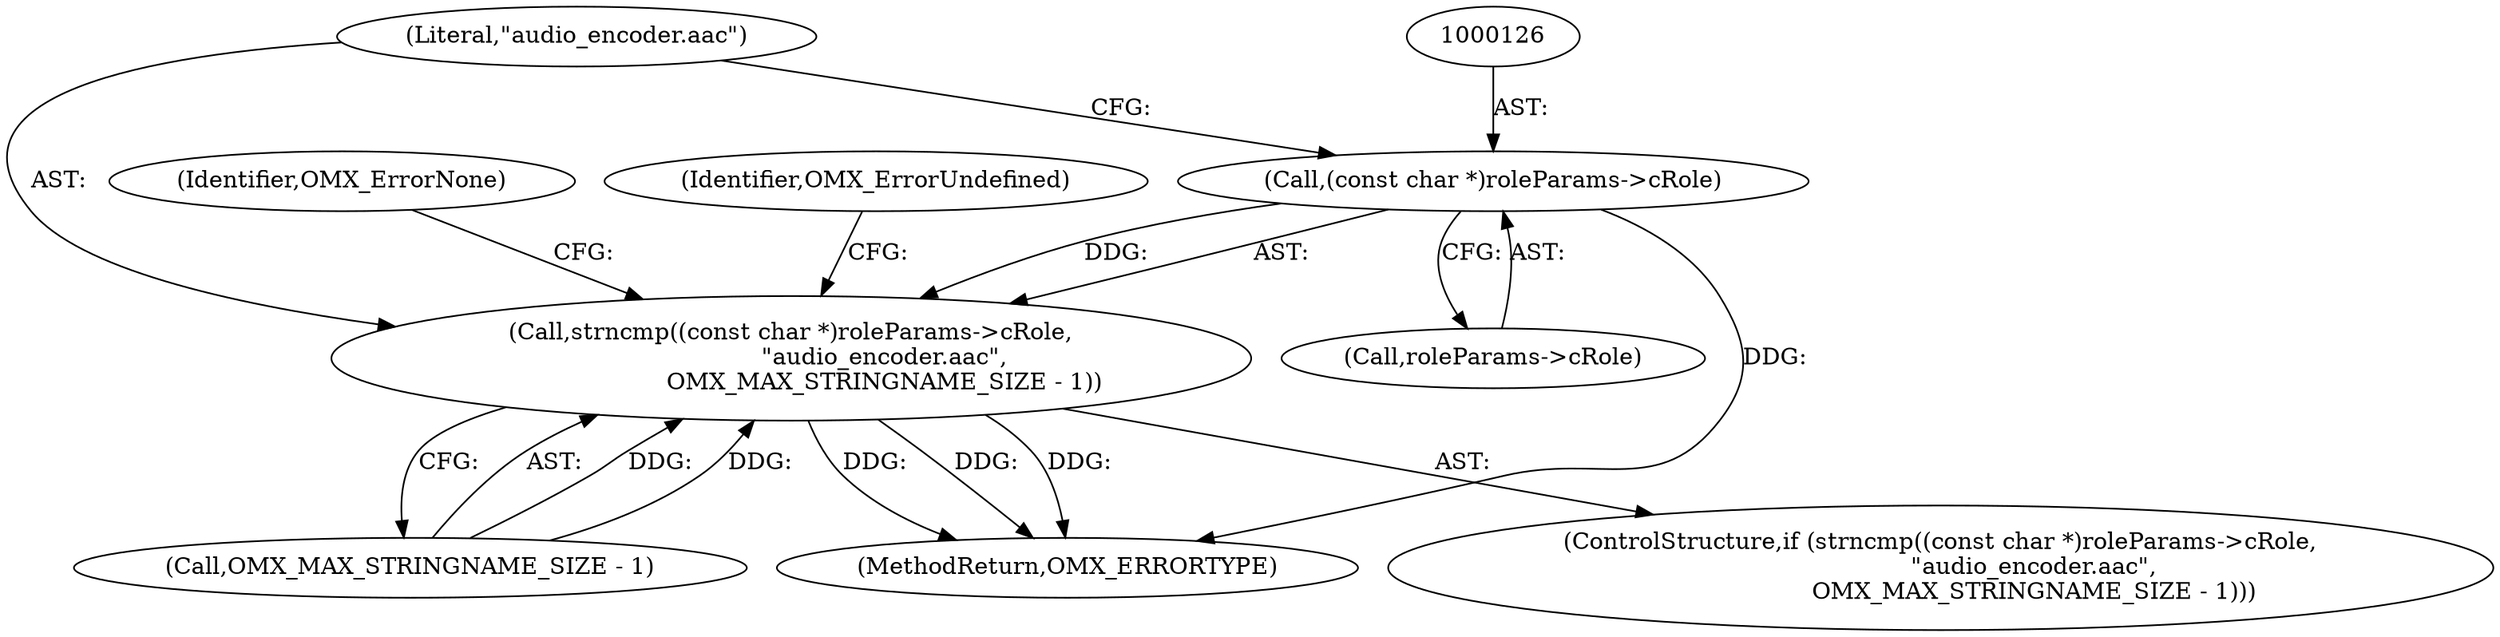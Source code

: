 digraph "0_Android_295c883fe3105b19bcd0f9e07d54c6b589fc5bff_5@pointer" {
"1000125" [label="(Call,(const char *)roleParams->cRole)"];
"1000124" [label="(Call,strncmp((const char *)roleParams->cRole,\n                         \"audio_encoder.aac\",\n                         OMX_MAX_STRINGNAME_SIZE - 1))"];
"1000127" [label="(Call,roleParams->cRole)"];
"1000130" [label="(Literal,\"audio_encoder.aac\")"];
"1000125" [label="(Call,(const char *)roleParams->cRole)"];
"1000123" [label="(ControlStructure,if (strncmp((const char *)roleParams->cRole,\n                         \"audio_encoder.aac\",\n                         OMX_MAX_STRINGNAME_SIZE - 1)))"];
"1000131" [label="(Call,OMX_MAX_STRINGNAME_SIZE - 1)"];
"1000138" [label="(Identifier,OMX_ErrorNone)"];
"1000381" [label="(MethodReturn,OMX_ERRORTYPE)"];
"1000124" [label="(Call,strncmp((const char *)roleParams->cRole,\n                         \"audio_encoder.aac\",\n                         OMX_MAX_STRINGNAME_SIZE - 1))"];
"1000136" [label="(Identifier,OMX_ErrorUndefined)"];
"1000125" -> "1000124"  [label="AST: "];
"1000125" -> "1000127"  [label="CFG: "];
"1000126" -> "1000125"  [label="AST: "];
"1000127" -> "1000125"  [label="AST: "];
"1000130" -> "1000125"  [label="CFG: "];
"1000125" -> "1000381"  [label="DDG: "];
"1000125" -> "1000124"  [label="DDG: "];
"1000124" -> "1000123"  [label="AST: "];
"1000124" -> "1000131"  [label="CFG: "];
"1000130" -> "1000124"  [label="AST: "];
"1000131" -> "1000124"  [label="AST: "];
"1000136" -> "1000124"  [label="CFG: "];
"1000138" -> "1000124"  [label="CFG: "];
"1000124" -> "1000381"  [label="DDG: "];
"1000124" -> "1000381"  [label="DDG: "];
"1000124" -> "1000381"  [label="DDG: "];
"1000131" -> "1000124"  [label="DDG: "];
"1000131" -> "1000124"  [label="DDG: "];
}

